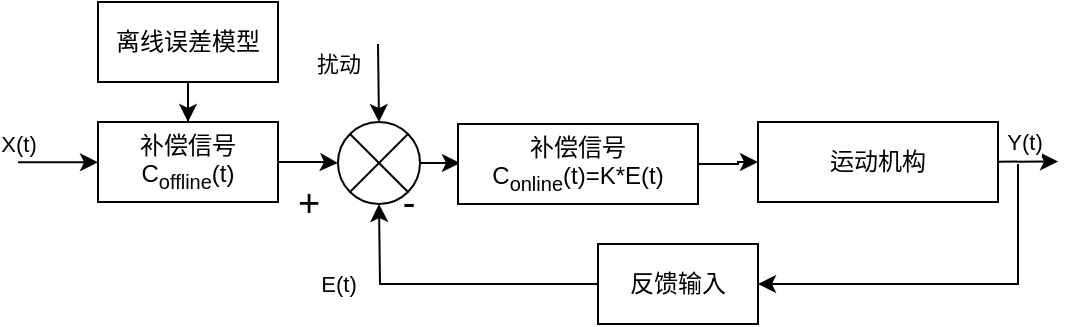 <mxfile version="24.0.7" type="github">
  <diagram name="第 1 页" id="X_WzhRcTmZeRYNDWzMod">
    <mxGraphModel dx="-879" dy="712" grid="1" gridSize="10" guides="1" tooltips="1" connect="1" arrows="1" fold="1" page="1" pageScale="1" pageWidth="827" pageHeight="1169" math="0" shadow="0">
      <root>
        <mxCell id="0" />
        <mxCell id="1" parent="0" />
        <mxCell id="34MGKpjOczkvwT_8tjg5-145" value="" style="edgeStyle=orthogonalEdgeStyle;rounded=0;orthogonalLoop=1;jettySize=auto;html=1;" edge="1" parent="1" source="34MGKpjOczkvwT_8tjg5-146" target="34MGKpjOczkvwT_8tjg5-166">
          <mxGeometry relative="1" as="geometry" />
        </mxCell>
        <mxCell id="34MGKpjOczkvwT_8tjg5-146" value="" style="ellipse;whiteSpace=wrap;html=1;aspect=fixed;" vertex="1" parent="1">
          <mxGeometry x="2080" y="929" width="41" height="41" as="geometry" />
        </mxCell>
        <mxCell id="34MGKpjOczkvwT_8tjg5-147" value="" style="endArrow=classic;html=1;rounded=0;" edge="1" parent="1">
          <mxGeometry width="50" height="50" relative="1" as="geometry">
            <mxPoint x="1920" y="949.16" as="sourcePoint" />
            <mxPoint x="1960" y="949.16" as="targetPoint" />
          </mxGeometry>
        </mxCell>
        <mxCell id="34MGKpjOczkvwT_8tjg5-148" value="X(t)" style="edgeLabel;html=1;align=center;verticalAlign=middle;resizable=0;points=[];" vertex="1" connectable="0" parent="34MGKpjOczkvwT_8tjg5-147">
          <mxGeometry x="-0.361" y="-2" relative="1" as="geometry">
            <mxPoint x="-13" y="-11" as="offset" />
          </mxGeometry>
        </mxCell>
        <mxCell id="34MGKpjOczkvwT_8tjg5-149" value="" style="edgeStyle=orthogonalEdgeStyle;rounded=0;orthogonalLoop=1;jettySize=auto;html=1;" edge="1" parent="1" source="34MGKpjOczkvwT_8tjg5-150" target="34MGKpjOczkvwT_8tjg5-146">
          <mxGeometry relative="1" as="geometry" />
        </mxCell>
        <mxCell id="34MGKpjOczkvwT_8tjg5-150" value="补偿信号C&lt;sub&gt;offline&lt;/sub&gt;(t)" style="rounded=0;whiteSpace=wrap;html=1;" vertex="1" parent="1">
          <mxGeometry x="1960" y="929" width="90" height="40" as="geometry" />
        </mxCell>
        <mxCell id="34MGKpjOczkvwT_8tjg5-151" value="运动机构" style="rounded=0;whiteSpace=wrap;html=1;" vertex="1" parent="1">
          <mxGeometry x="2290" y="929" width="120" height="40" as="geometry" />
        </mxCell>
        <mxCell id="34MGKpjOczkvwT_8tjg5-152" value="" style="endArrow=classic;html=1;rounded=0;" edge="1" parent="1" source="34MGKpjOczkvwT_8tjg5-151">
          <mxGeometry width="50" height="50" relative="1" as="geometry">
            <mxPoint x="2400" y="948.92" as="sourcePoint" />
            <mxPoint x="2440" y="948.76" as="targetPoint" />
          </mxGeometry>
        </mxCell>
        <mxCell id="34MGKpjOczkvwT_8tjg5-153" value="Y(t)" style="edgeLabel;html=1;align=center;verticalAlign=middle;resizable=0;points=[];" vertex="1" connectable="0" parent="34MGKpjOczkvwT_8tjg5-152">
          <mxGeometry x="0.432" relative="1" as="geometry">
            <mxPoint x="-9" y="-10" as="offset" />
          </mxGeometry>
        </mxCell>
        <mxCell id="34MGKpjOczkvwT_8tjg5-154" value="反馈输入" style="rounded=0;whiteSpace=wrap;html=1;" vertex="1" parent="1">
          <mxGeometry x="2210" y="990" width="80" height="40" as="geometry" />
        </mxCell>
        <mxCell id="34MGKpjOczkvwT_8tjg5-155" value="" style="endArrow=classic;html=1;rounded=0;entryX=1;entryY=0.5;entryDx=0;entryDy=0;" edge="1" parent="1" target="34MGKpjOczkvwT_8tjg5-154">
          <mxGeometry width="50" height="50" relative="1" as="geometry">
            <mxPoint x="2420" y="950" as="sourcePoint" />
            <mxPoint x="2360" y="1040" as="targetPoint" />
            <Array as="points">
              <mxPoint x="2420" y="1010" />
            </Array>
          </mxGeometry>
        </mxCell>
        <mxCell id="34MGKpjOczkvwT_8tjg5-156" value="" style="endArrow=classic;html=1;rounded=0;entryX=0.5;entryY=1;entryDx=0;entryDy=0;exitX=0;exitY=0.5;exitDx=0;exitDy=0;" edge="1" parent="1" source="34MGKpjOczkvwT_8tjg5-154" target="34MGKpjOczkvwT_8tjg5-146">
          <mxGeometry width="50" height="50" relative="1" as="geometry">
            <mxPoint x="2160" y="1004" as="sourcePoint" />
            <mxPoint x="2070" y="1064" as="targetPoint" />
            <Array as="points">
              <mxPoint x="2101" y="1010" />
            </Array>
          </mxGeometry>
        </mxCell>
        <mxCell id="34MGKpjOczkvwT_8tjg5-157" value="E(t)" style="edgeLabel;html=1;align=center;verticalAlign=middle;resizable=0;points=[];" vertex="1" connectable="0" parent="34MGKpjOczkvwT_8tjg5-156">
          <mxGeometry x="0.755" y="-1" relative="1" as="geometry">
            <mxPoint x="-22" y="22" as="offset" />
          </mxGeometry>
        </mxCell>
        <mxCell id="34MGKpjOczkvwT_8tjg5-158" value="" style="endArrow=classic;html=1;rounded=0;entryX=0.5;entryY=0;entryDx=0;entryDy=0;" edge="1" parent="1" target="34MGKpjOczkvwT_8tjg5-146">
          <mxGeometry width="50" height="50" relative="1" as="geometry">
            <mxPoint x="2100" y="890" as="sourcePoint" />
            <mxPoint x="2140" y="890" as="targetPoint" />
          </mxGeometry>
        </mxCell>
        <mxCell id="34MGKpjOczkvwT_8tjg5-159" value="扰动" style="edgeLabel;html=1;align=center;verticalAlign=middle;resizable=0;points=[];" vertex="1" connectable="0" parent="34MGKpjOczkvwT_8tjg5-158">
          <mxGeometry x="-0.421" relative="1" as="geometry">
            <mxPoint x="-20" y="-2" as="offset" />
          </mxGeometry>
        </mxCell>
        <mxCell id="34MGKpjOczkvwT_8tjg5-160" value="" style="endArrow=none;html=1;rounded=0;entryX=1;entryY=1;entryDx=0;entryDy=0;endFill=0;exitX=0;exitY=0;exitDx=0;exitDy=0;" edge="1" parent="1" source="34MGKpjOczkvwT_8tjg5-146" target="34MGKpjOczkvwT_8tjg5-146">
          <mxGeometry width="50" height="50" relative="1" as="geometry">
            <mxPoint x="2210" y="825.5" as="sourcePoint" />
            <mxPoint x="2211" y="864.5" as="targetPoint" />
          </mxGeometry>
        </mxCell>
        <mxCell id="34MGKpjOczkvwT_8tjg5-161" value="" style="endArrow=none;html=1;rounded=0;entryX=1;entryY=0;entryDx=0;entryDy=0;endFill=0;exitX=0;exitY=1;exitDx=0;exitDy=0;" edge="1" parent="1" source="34MGKpjOczkvwT_8tjg5-146" target="34MGKpjOczkvwT_8tjg5-146">
          <mxGeometry width="50" height="50" relative="1" as="geometry">
            <mxPoint x="2096" y="945" as="sourcePoint" />
            <mxPoint x="2125" y="974" as="targetPoint" />
          </mxGeometry>
        </mxCell>
        <mxCell id="34MGKpjOczkvwT_8tjg5-162" value="" style="edgeStyle=orthogonalEdgeStyle;rounded=0;orthogonalLoop=1;jettySize=auto;html=1;" edge="1" parent="1" source="34MGKpjOczkvwT_8tjg5-163" target="34MGKpjOczkvwT_8tjg5-150">
          <mxGeometry relative="1" as="geometry" />
        </mxCell>
        <mxCell id="34MGKpjOczkvwT_8tjg5-163" value="离线误差模型" style="rounded=0;whiteSpace=wrap;html=1;" vertex="1" parent="1">
          <mxGeometry x="1960" y="869" width="90" height="40" as="geometry" />
        </mxCell>
        <mxCell id="34MGKpjOczkvwT_8tjg5-164" value="&lt;font style=&quot;font-size: 19px;&quot;&gt;-&lt;/font&gt;" style="text;html=1;align=center;verticalAlign=middle;resizable=0;points=[];autosize=1;strokeColor=none;fillColor=none;" vertex="1" parent="1">
          <mxGeometry x="2100" y="950" width="30" height="40" as="geometry" />
        </mxCell>
        <mxCell id="34MGKpjOczkvwT_8tjg5-165" value="" style="edgeStyle=orthogonalEdgeStyle;rounded=0;orthogonalLoop=1;jettySize=auto;html=1;" edge="1" parent="1" source="34MGKpjOczkvwT_8tjg5-166" target="34MGKpjOczkvwT_8tjg5-151">
          <mxGeometry relative="1" as="geometry" />
        </mxCell>
        <mxCell id="34MGKpjOczkvwT_8tjg5-166" value="补偿信号C&lt;sub&gt;online&lt;/sub&gt;(t)=K*E(t)" style="rounded=0;whiteSpace=wrap;html=1;" vertex="1" parent="1">
          <mxGeometry x="2140" y="930" width="120" height="40" as="geometry" />
        </mxCell>
        <mxCell id="34MGKpjOczkvwT_8tjg5-167" value="&lt;font style=&quot;font-size: 19px;&quot;&gt;+&lt;/font&gt;" style="text;html=1;align=center;verticalAlign=middle;resizable=0;points=[];autosize=1;strokeColor=none;fillColor=none;" vertex="1" parent="1">
          <mxGeometry x="2050" y="950" width="30" height="40" as="geometry" />
        </mxCell>
      </root>
    </mxGraphModel>
  </diagram>
</mxfile>
